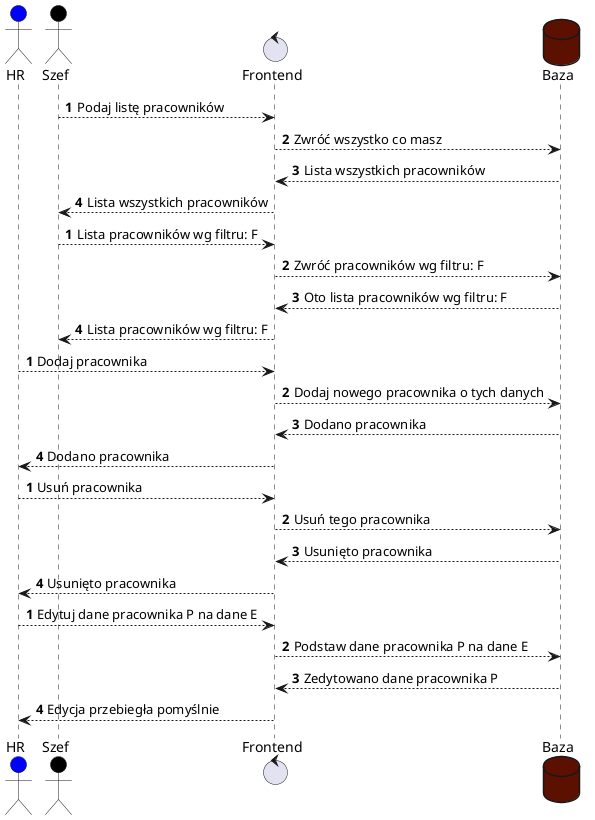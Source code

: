 @startuml
'https://plantuml.com/sequence-diagram


actor HR #blue
actor Szef #black
control Frontend
database Baza #5B1000

autonumber 1

Szef --> Frontend: Podaj listę pracowników
Frontend --> Baza: Zwróć wszystko co masz
Frontend <-- Baza: Lista wszystkich pracowników
Szef <-- Frontend: Lista wszystkich pracowników

autonumber 1

Szef --> Frontend: Lista pracowników wg filtru: F
Frontend --> Baza: Zwróć pracowników wg filtru: F
Frontend <-- Baza: Oto lista pracowników wg filtru: F
Szef <-- Frontend: Lista pracowników wg filtru: F

autonumber 1

HR --> Frontend: Dodaj pracownika
Frontend --> Baza: Dodaj nowego pracownika o tych danych
Frontend <-- Baza: Dodano pracownika
HR <-- Frontend: Dodano pracownika

autonumber 1

HR --> Frontend: Usuń pracownika
Frontend --> Baza: Usuń tego pracownika
Frontend <-- Baza: Usunięto pracownika
HR <-- Frontend: Usunięto pracownika

autonumber 1

HR --> Frontend: Edytuj dane pracownika P na dane E
Frontend --> Baza: Podstaw dane pracownika P na dane E
Frontend <-- Baza: Zedytowano dane pracownika P
HR <-- Frontend: Edycja przebiegła pomyślnie

@enduml